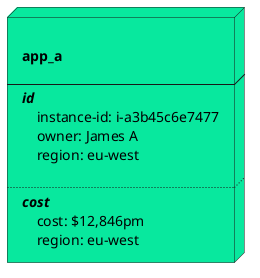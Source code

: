 @startuml
node aws_server_app_a #08e89e [

<b>app_a

----
<i><b>id
    instance-id: i-a3b45c6e7477
    owner: James A
    region: eu-west

....
<i><b>cost
    cost: $12,846pm
    region: eu-west
]
@enduml